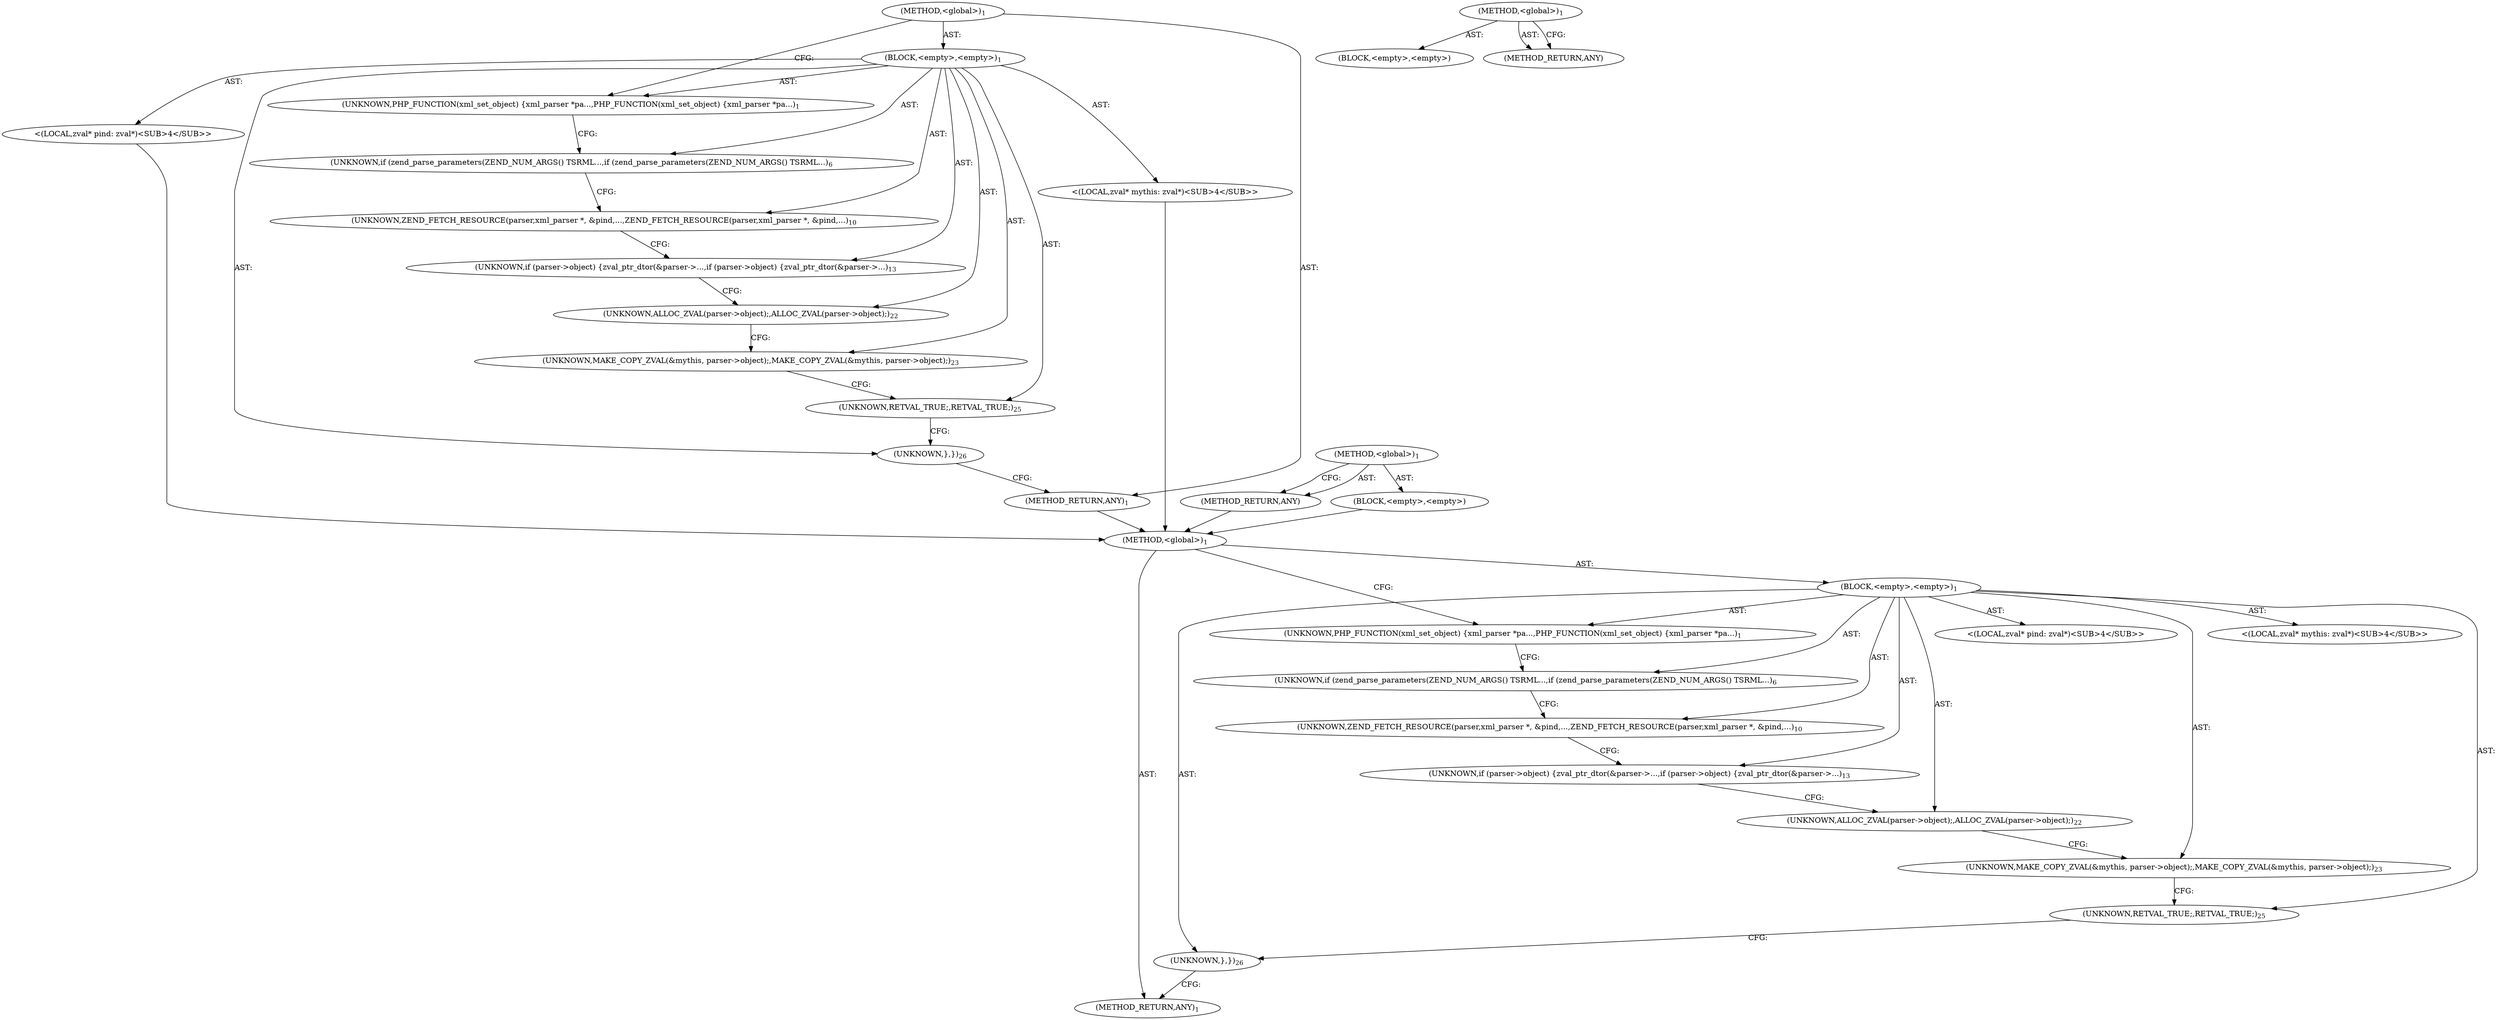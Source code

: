 digraph "&lt;global&gt;" {
vulnerable_6 [label=<(METHOD,&lt;global&gt;)<SUB>1</SUB>>];
vulnerable_7 [label=<(BLOCK,&lt;empty&gt;,&lt;empty&gt;)<SUB>1</SUB>>];
vulnerable_8 [label=<(UNKNOWN,PHP_FUNCTION(xml_set_object)
 {
	xml_parser *pa...,PHP_FUNCTION(xml_set_object)
 {
	xml_parser *pa...)<SUB>1</SUB>>];
vulnerable_9 [label="<(LOCAL,zval* pind: zval*)<SUB>4</SUB>>"];
vulnerable_10 [label="<(LOCAL,zval* mythis: zval*)<SUB>4</SUB>>"];
vulnerable_11 [label=<(UNKNOWN,if (zend_parse_parameters(ZEND_NUM_ARGS() TSRML...,if (zend_parse_parameters(ZEND_NUM_ARGS() TSRML...)<SUB>6</SUB>>];
vulnerable_12 [label=<(UNKNOWN,ZEND_FETCH_RESOURCE(parser,xml_parser *, &amp;pind,...,ZEND_FETCH_RESOURCE(parser,xml_parser *, &amp;pind,...)<SUB>10</SUB>>];
vulnerable_13 [label=<(UNKNOWN,if (parser-&gt;object) {
		zval_ptr_dtor(&amp;parser-&gt;...,if (parser-&gt;object) {
		zval_ptr_dtor(&amp;parser-&gt;...)<SUB>13</SUB>>];
vulnerable_14 [label=<(UNKNOWN,ALLOC_ZVAL(parser-&gt;object);,ALLOC_ZVAL(parser-&gt;object);)<SUB>22</SUB>>];
vulnerable_15 [label=<(UNKNOWN,MAKE_COPY_ZVAL(&amp;mythis, parser-&gt;object);,MAKE_COPY_ZVAL(&amp;mythis, parser-&gt;object);)<SUB>23</SUB>>];
vulnerable_16 [label=<(UNKNOWN,RETVAL_TRUE;,RETVAL_TRUE;)<SUB>25</SUB>>];
vulnerable_17 [label=<(UNKNOWN,},})<SUB>26</SUB>>];
vulnerable_18 [label=<(METHOD_RETURN,ANY)<SUB>1</SUB>>];
vulnerable_25 [label=<(METHOD,&lt;global&gt;)<SUB>1</SUB>>];
vulnerable_26 [label=<(BLOCK,&lt;empty&gt;,&lt;empty&gt;)>];
vulnerable_27 [label=<(METHOD_RETURN,ANY)>];
fixed_6 [label=<(METHOD,&lt;global&gt;)<SUB>1</SUB>>];
fixed_7 [label=<(BLOCK,&lt;empty&gt;,&lt;empty&gt;)<SUB>1</SUB>>];
fixed_8 [label=<(UNKNOWN,PHP_FUNCTION(xml_set_object)
 {
	xml_parser *pa...,PHP_FUNCTION(xml_set_object)
 {
	xml_parser *pa...)<SUB>1</SUB>>];
fixed_9 [label="<(LOCAL,zval* pind: zval*)<SUB>4</SUB>>"];
fixed_10 [label="<(LOCAL,zval* mythis: zval*)<SUB>4</SUB>>"];
fixed_11 [label=<(UNKNOWN,if (zend_parse_parameters(ZEND_NUM_ARGS() TSRML...,if (zend_parse_parameters(ZEND_NUM_ARGS() TSRML...)<SUB>6</SUB>>];
fixed_12 [label=<(UNKNOWN,ZEND_FETCH_RESOURCE(parser,xml_parser *, &amp;pind,...,ZEND_FETCH_RESOURCE(parser,xml_parser *, &amp;pind,...)<SUB>10</SUB>>];
fixed_13 [label=<(UNKNOWN,if (parser-&gt;object) {
		zval_ptr_dtor(&amp;parser-&gt;...,if (parser-&gt;object) {
		zval_ptr_dtor(&amp;parser-&gt;...)<SUB>13</SUB>>];
fixed_14 [label=<(UNKNOWN,ALLOC_ZVAL(parser-&gt;object);,ALLOC_ZVAL(parser-&gt;object);)<SUB>22</SUB>>];
fixed_15 [label=<(UNKNOWN,MAKE_COPY_ZVAL(&amp;mythis, parser-&gt;object);,MAKE_COPY_ZVAL(&amp;mythis, parser-&gt;object);)<SUB>23</SUB>>];
fixed_16 [label=<(UNKNOWN,RETVAL_TRUE;,RETVAL_TRUE;)<SUB>25</SUB>>];
fixed_17 [label=<(UNKNOWN,},})<SUB>26</SUB>>];
fixed_18 [label=<(METHOD_RETURN,ANY)<SUB>1</SUB>>];
fixed_25 [label=<(METHOD,&lt;global&gt;)<SUB>1</SUB>>];
fixed_26 [label=<(BLOCK,&lt;empty&gt;,&lt;empty&gt;)>];
fixed_27 [label=<(METHOD_RETURN,ANY)>];
vulnerable_6 -> vulnerable_7  [key=0, label="AST: "];
vulnerable_6 -> vulnerable_18  [key=0, label="AST: "];
vulnerable_6 -> vulnerable_8  [key=0, label="CFG: "];
vulnerable_7 -> vulnerable_8  [key=0, label="AST: "];
vulnerable_7 -> vulnerable_9  [key=0, label="AST: "];
vulnerable_7 -> vulnerable_10  [key=0, label="AST: "];
vulnerable_7 -> vulnerable_11  [key=0, label="AST: "];
vulnerable_7 -> vulnerable_12  [key=0, label="AST: "];
vulnerable_7 -> vulnerable_13  [key=0, label="AST: "];
vulnerable_7 -> vulnerable_14  [key=0, label="AST: "];
vulnerable_7 -> vulnerable_15  [key=0, label="AST: "];
vulnerable_7 -> vulnerable_16  [key=0, label="AST: "];
vulnerable_7 -> vulnerable_17  [key=0, label="AST: "];
vulnerable_8 -> vulnerable_11  [key=0, label="CFG: "];
vulnerable_11 -> vulnerable_12  [key=0, label="CFG: "];
vulnerable_12 -> vulnerable_13  [key=0, label="CFG: "];
vulnerable_13 -> vulnerable_14  [key=0, label="CFG: "];
vulnerable_14 -> vulnerable_15  [key=0, label="CFG: "];
vulnerable_15 -> vulnerable_16  [key=0, label="CFG: "];
vulnerable_16 -> vulnerable_17  [key=0, label="CFG: "];
vulnerable_17 -> vulnerable_18  [key=0, label="CFG: "];
vulnerable_25 -> vulnerable_26  [key=0, label="AST: "];
vulnerable_25 -> vulnerable_27  [key=0, label="AST: "];
vulnerable_25 -> vulnerable_27  [key=1, label="CFG: "];
fixed_6 -> fixed_7  [key=0, label="AST: "];
fixed_6 -> fixed_18  [key=0, label="AST: "];
fixed_6 -> fixed_8  [key=0, label="CFG: "];
fixed_7 -> fixed_8  [key=0, label="AST: "];
fixed_7 -> fixed_9  [key=0, label="AST: "];
fixed_7 -> fixed_10  [key=0, label="AST: "];
fixed_7 -> fixed_11  [key=0, label="AST: "];
fixed_7 -> fixed_12  [key=0, label="AST: "];
fixed_7 -> fixed_13  [key=0, label="AST: "];
fixed_7 -> fixed_14  [key=0, label="AST: "];
fixed_7 -> fixed_15  [key=0, label="AST: "];
fixed_7 -> fixed_16  [key=0, label="AST: "];
fixed_7 -> fixed_17  [key=0, label="AST: "];
fixed_8 -> fixed_11  [key=0, label="CFG: "];
fixed_9 -> vulnerable_6  [key=0];
fixed_10 -> vulnerable_6  [key=0];
fixed_11 -> fixed_12  [key=0, label="CFG: "];
fixed_12 -> fixed_13  [key=0, label="CFG: "];
fixed_13 -> fixed_14  [key=0, label="CFG: "];
fixed_14 -> fixed_15  [key=0, label="CFG: "];
fixed_15 -> fixed_16  [key=0, label="CFG: "];
fixed_16 -> fixed_17  [key=0, label="CFG: "];
fixed_17 -> fixed_18  [key=0, label="CFG: "];
fixed_18 -> vulnerable_6  [key=0];
fixed_25 -> fixed_26  [key=0, label="AST: "];
fixed_25 -> fixed_27  [key=0, label="AST: "];
fixed_25 -> fixed_27  [key=1, label="CFG: "];
fixed_26 -> vulnerable_6  [key=0];
fixed_27 -> vulnerable_6  [key=0];
}
